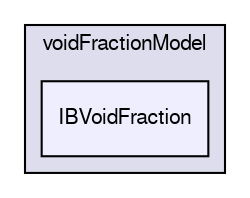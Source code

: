 digraph "/home/cgoniva/CFDEM/CFDEM-x.x-2.1.x/CFDEMcoupling-PUBLIC/src/lagrangian/cfdemParticle/subModels/voidFractionModel/IBVoidFraction" {
  compound=true
  node [ fontsize="10", fontname="FreeSans"];
  edge [ labelfontsize="10", labelfontname="FreeSans"];
  subgraph clusterdir_0d572a40199fd375b32c34ae9527b915 {
    graph [ bgcolor="#ddddee", pencolor="black", label="voidFractionModel" fontname="FreeSans", fontsize="10", URL="dir_0d572a40199fd375b32c34ae9527b915.html"]
  dir_dfb065c64998235760d33756fa2d3d00 [shape=box, label="IBVoidFraction", style="filled", fillcolor="#eeeeff", pencolor="black", URL="dir_dfb065c64998235760d33756fa2d3d00.html"];
  }
}

